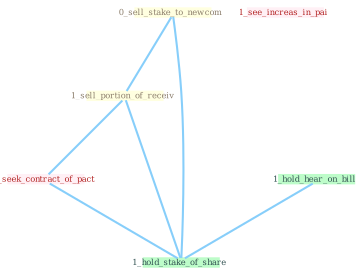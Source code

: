 Graph G{ 
    node
    [shape=polygon,style=filled,width=.5,height=.06,color="#BDFCC9",fixedsize=true,fontsize=4,
    fontcolor="#2f4f4f"];
    {node
    [color="#ffffe0", fontcolor="#8b7d6b"] "0_sell_stake_to_newcom " "1_sell_portion_of_receiv "}
{node [color="#fff0f5", fontcolor="#b22222"] "0_seek_contract_of_pact " "1_see_increas_in_pai "}
edge [color="#B0E2FF"];

	"0_sell_stake_to_newcom " -- "1_sell_portion_of_receiv " [w="1", color="#87cefa" ];
	"0_sell_stake_to_newcom " -- "1_hold_stake_of_share " [w="1", color="#87cefa" ];
	"1_sell_portion_of_receiv " -- "0_seek_contract_of_pact " [w="1", color="#87cefa" ];
	"1_sell_portion_of_receiv " -- "1_hold_stake_of_share " [w="1", color="#87cefa" ];
	"0_seek_contract_of_pact " -- "1_hold_stake_of_share " [w="1", color="#87cefa" ];
	"1_hold_hear_on_bill " -- "1_hold_stake_of_share " [w="1", color="#87cefa" ];
}